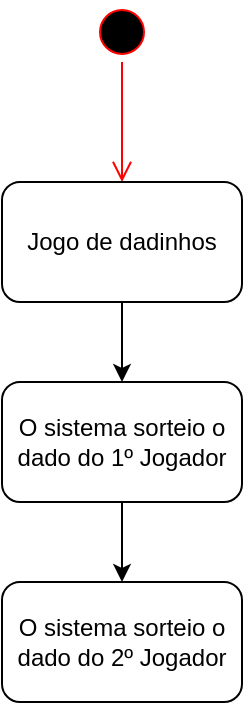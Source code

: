 <mxfile version="14.1.8" type="device"><diagram id="NXdEViUENqqW4D5SdMSY" name="Página-1"><mxGraphModel dx="1278" dy="607" grid="1" gridSize="10" guides="1" tooltips="1" connect="1" arrows="1" fold="1" page="1" pageScale="1" pageWidth="827" pageHeight="1169" math="0" shadow="0"><root><mxCell id="0"/><mxCell id="1" parent="0"/><mxCell id="-lLTuwGxoGHGeD0s7OK8-1" value="" style="ellipse;html=1;shape=startState;fillColor=#000000;strokeColor=#ff0000;" vertex="1" parent="1"><mxGeometry x="399" y="70" width="30" height="30" as="geometry"/></mxCell><mxCell id="-lLTuwGxoGHGeD0s7OK8-2" value="" style="edgeStyle=orthogonalEdgeStyle;html=1;verticalAlign=bottom;endArrow=open;endSize=8;strokeColor=#ff0000;" edge="1" source="-lLTuwGxoGHGeD0s7OK8-1" parent="1"><mxGeometry relative="1" as="geometry"><mxPoint x="414" y="160" as="targetPoint"/></mxGeometry></mxCell><mxCell id="-lLTuwGxoGHGeD0s7OK8-3" value="" style="rounded=1;whiteSpace=wrap;html=1;" vertex="1" parent="1"><mxGeometry x="354" y="160" width="120" height="60" as="geometry"/></mxCell><mxCell id="-lLTuwGxoGHGeD0s7OK8-7" style="edgeStyle=orthogonalEdgeStyle;rounded=0;orthogonalLoop=1;jettySize=auto;html=1;entryX=0.5;entryY=0;entryDx=0;entryDy=0;" edge="1" parent="1" source="-lLTuwGxoGHGeD0s7OK8-4" target="-lLTuwGxoGHGeD0s7OK8-5"><mxGeometry relative="1" as="geometry"/></mxCell><mxCell id="-lLTuwGxoGHGeD0s7OK8-4" value="Jogo de dadinhos" style="text;html=1;strokeColor=none;fillColor=none;align=center;verticalAlign=middle;whiteSpace=wrap;rounded=0;" vertex="1" parent="1"><mxGeometry x="359" y="160" width="110" height="60" as="geometry"/></mxCell><mxCell id="-lLTuwGxoGHGeD0s7OK8-8" style="edgeStyle=orthogonalEdgeStyle;rounded=0;orthogonalLoop=1;jettySize=auto;html=1;entryX=0.5;entryY=0;entryDx=0;entryDy=0;" edge="1" parent="1" source="-lLTuwGxoGHGeD0s7OK8-5" target="-lLTuwGxoGHGeD0s7OK8-6"><mxGeometry relative="1" as="geometry"/></mxCell><mxCell id="-lLTuwGxoGHGeD0s7OK8-5" value="" style="rounded=1;whiteSpace=wrap;html=1;" vertex="1" parent="1"><mxGeometry x="354" y="260" width="120" height="60" as="geometry"/></mxCell><mxCell id="-lLTuwGxoGHGeD0s7OK8-6" value="" style="rounded=1;whiteSpace=wrap;html=1;" vertex="1" parent="1"><mxGeometry x="354" y="360" width="120" height="60" as="geometry"/></mxCell><mxCell id="-lLTuwGxoGHGeD0s7OK8-9" value="O sistema sorteio o dado do 1º Jogador" style="text;html=1;strokeColor=none;fillColor=none;align=center;verticalAlign=middle;whiteSpace=wrap;rounded=0;" vertex="1" parent="1"><mxGeometry x="354" y="260" width="120" height="60" as="geometry"/></mxCell><mxCell id="-lLTuwGxoGHGeD0s7OK8-10" value="&lt;span&gt;O sistema sorteio o dado do 2º Jogador&lt;/span&gt;" style="text;html=1;strokeColor=none;fillColor=none;align=center;verticalAlign=middle;whiteSpace=wrap;rounded=0;" vertex="1" parent="1"><mxGeometry x="354" y="360" width="120" height="60" as="geometry"/></mxCell></root></mxGraphModel></diagram></mxfile>